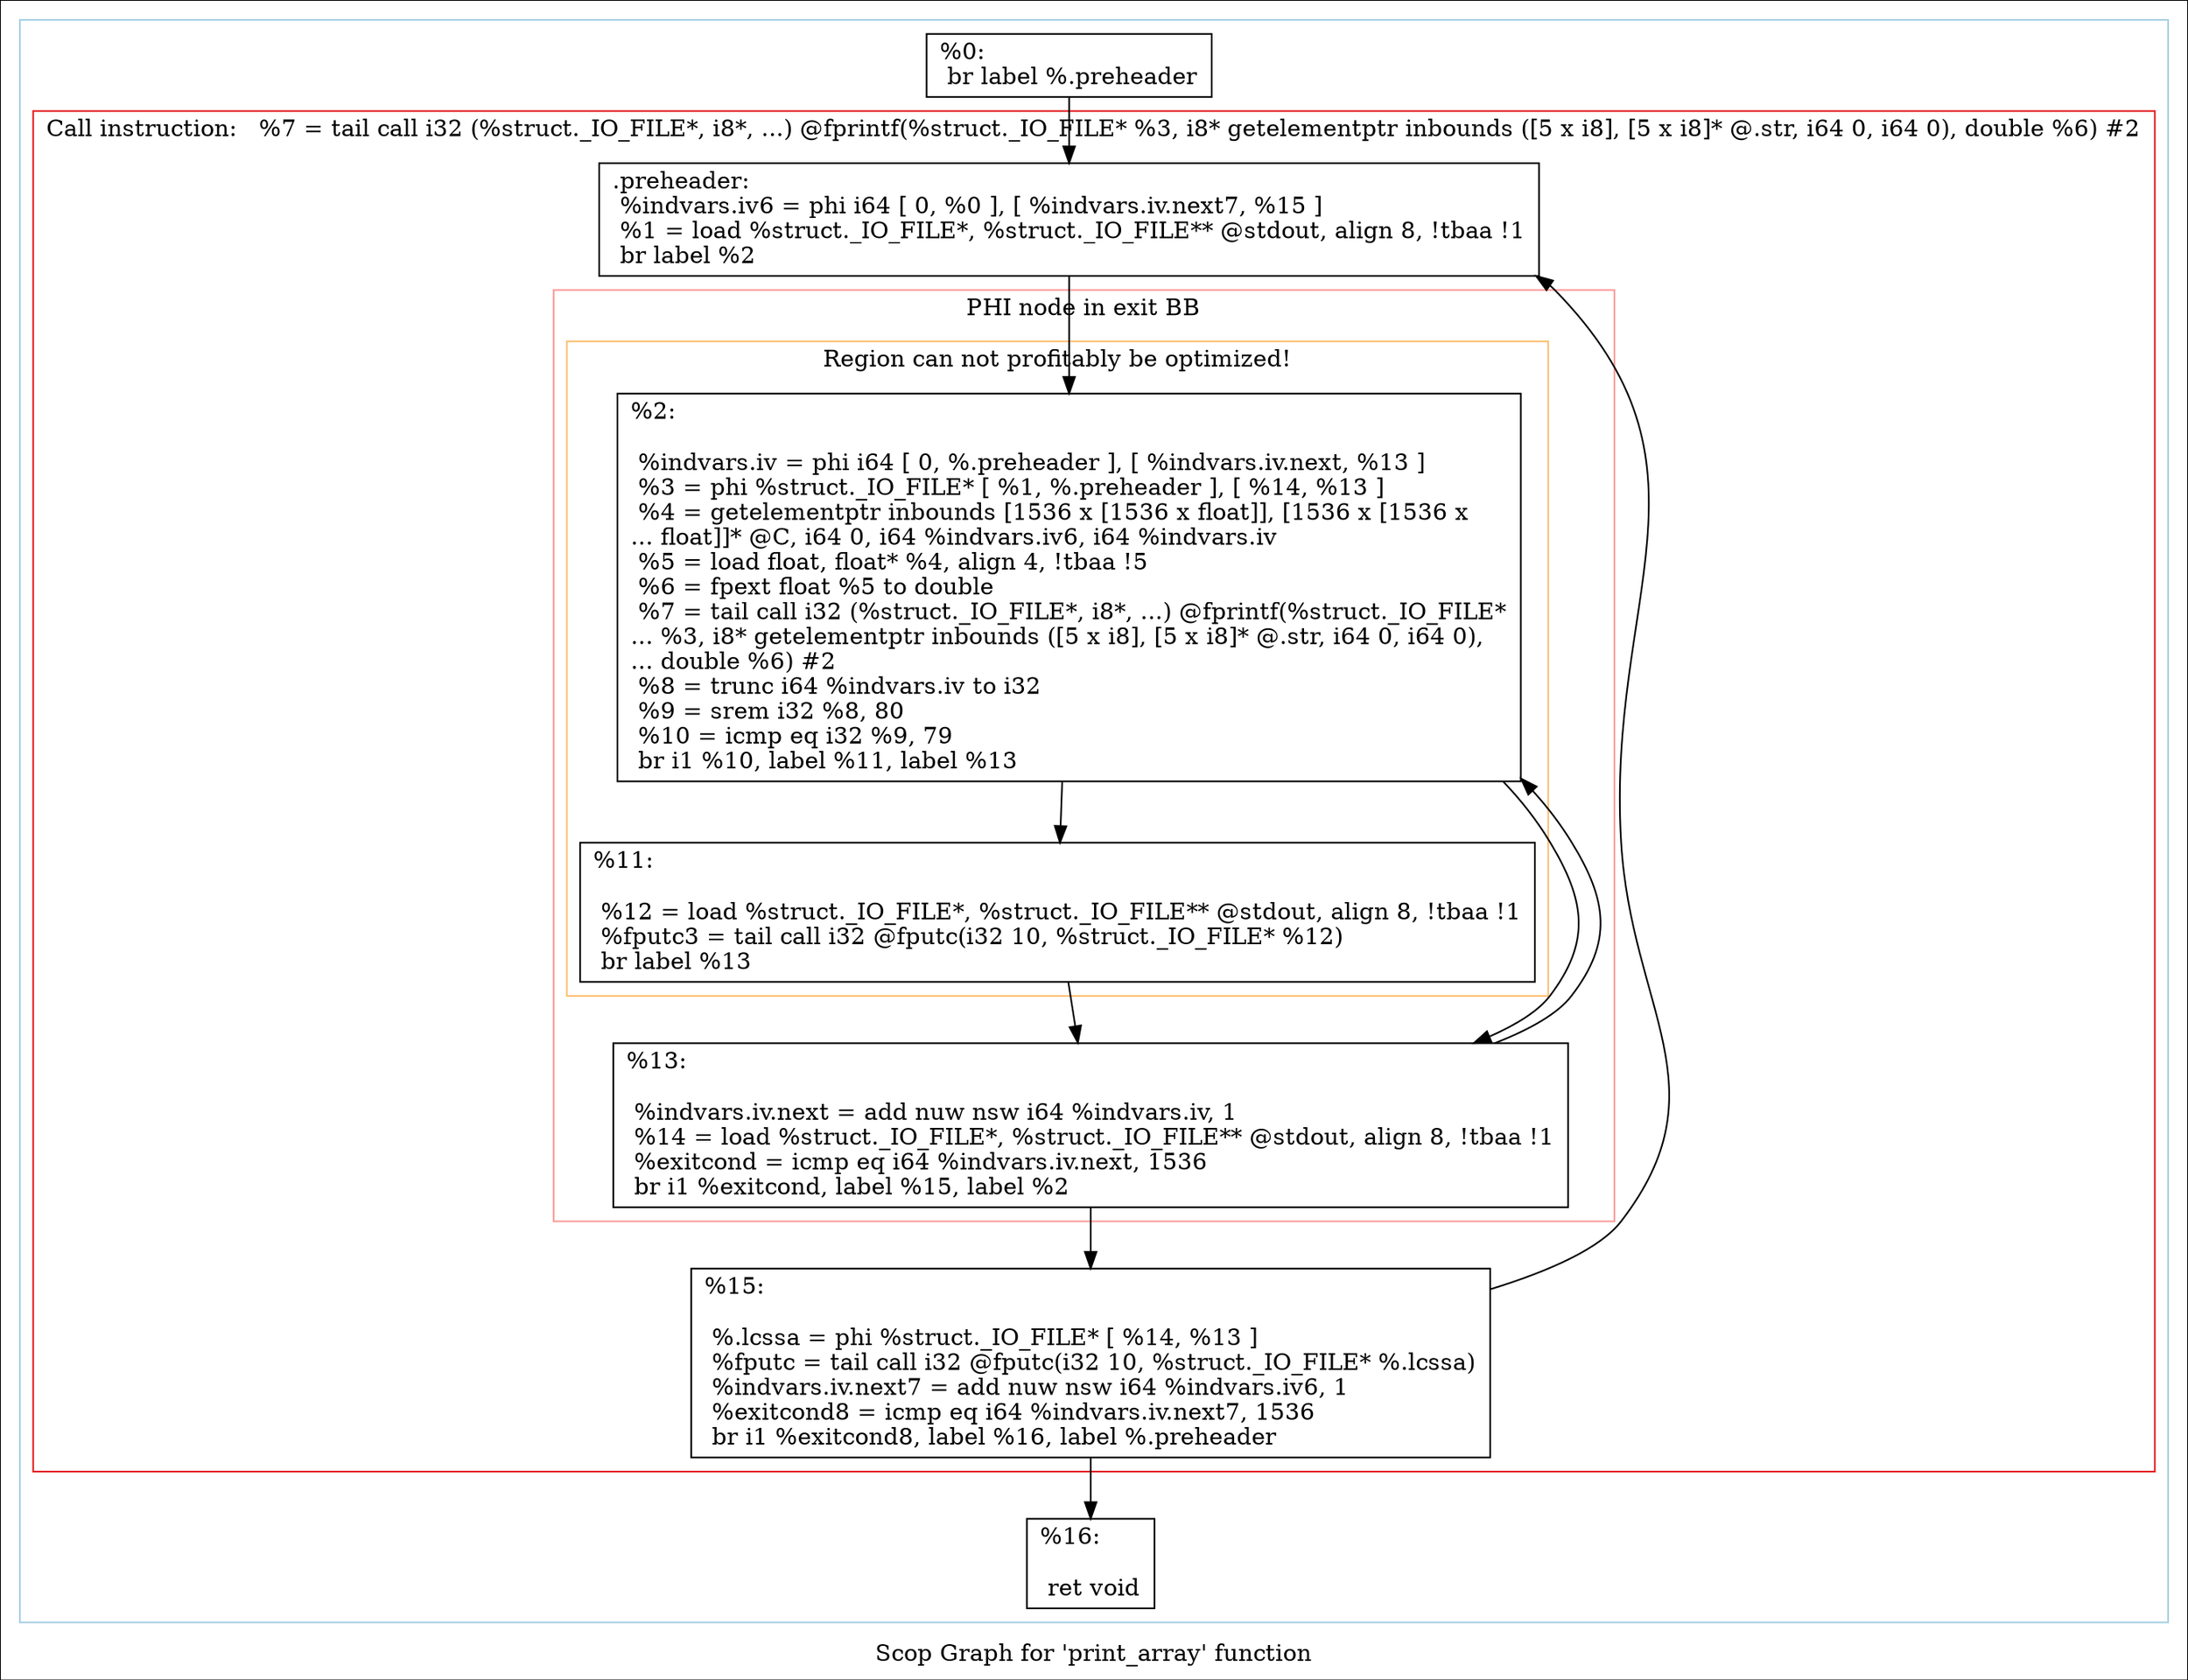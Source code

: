 digraph "Scop Graph for 'print_array' function" {
	label="Scop Graph for 'print_array' function";

	Node0x1630030 [shape=record,label="{%0:\l  br label %.preheader\l}"];
	Node0x1630030 -> Node0x162fc80;
	Node0x162fc80 [shape=record,label="{.preheader:                                       \l  %indvars.iv6 = phi i64 [ 0, %0 ], [ %indvars.iv.next7, %15 ]\l  %1 = load %struct._IO_FILE*, %struct._IO_FILE** @stdout, align 8, !tbaa !1\l  br label %2\l}"];
	Node0x162fc80 -> Node0x162ffb0;
	Node0x162ffb0 [shape=record,label="{%2:\l\l  %indvars.iv = phi i64 [ 0, %.preheader ], [ %indvars.iv.next, %13 ]\l  %3 = phi %struct._IO_FILE* [ %1, %.preheader ], [ %14, %13 ]\l  %4 = getelementptr inbounds [1536 x [1536 x float]], [1536 x [1536 x\l... float]]* @C, i64 0, i64 %indvars.iv6, i64 %indvars.iv\l  %5 = load float, float* %4, align 4, !tbaa !5\l  %6 = fpext float %5 to double\l  %7 = tail call i32 (%struct._IO_FILE*, i8*, ...) @fprintf(%struct._IO_FILE*\l... %3, i8* getelementptr inbounds ([5 x i8], [5 x i8]* @.str, i64 0, i64 0),\l... double %6) #2\l  %8 = trunc i64 %indvars.iv to i32\l  %9 = srem i32 %8, 80\l  %10 = icmp eq i32 %9, 79\l  br i1 %10, label %11, label %13\l}"];
	Node0x162ffb0 -> Node0x1630000;
	Node0x162ffb0 -> Node0x1623f20;
	Node0x1630000 [shape=record,label="{%11:\l\l  %12 = load %struct._IO_FILE*, %struct._IO_FILE** @stdout, align 8, !tbaa !1\l  %fputc3 = tail call i32 @fputc(i32 10, %struct._IO_FILE* %12)\l  br label %13\l}"];
	Node0x1630000 -> Node0x1623f20;
	Node0x1623f20 [shape=record,label="{%13:\l\l  %indvars.iv.next = add nuw nsw i64 %indvars.iv, 1\l  %14 = load %struct._IO_FILE*, %struct._IO_FILE** @stdout, align 8, !tbaa !1\l  %exitcond = icmp eq i64 %indvars.iv.next, 1536\l  br i1 %exitcond, label %15, label %2\l}"];
	Node0x1623f20 -> Node0x1623f40;
	Node0x1623f20 -> Node0x162ffb0[constraint=false];
	Node0x1623f40 [shape=record,label="{%15:\l\l  %.lcssa = phi %struct._IO_FILE* [ %14, %13 ]\l  %fputc = tail call i32 @fputc(i32 10, %struct._IO_FILE* %.lcssa)\l  %indvars.iv.next7 = add nuw nsw i64 %indvars.iv6, 1\l  %exitcond8 = icmp eq i64 %indvars.iv.next7, 1536\l  br i1 %exitcond8, label %16, label %.preheader\l}"];
	Node0x1623f40 -> Node0x162fe20;
	Node0x1623f40 -> Node0x162fc80[constraint=false];
	Node0x162fe20 [shape=record,label="{%16:\l\l  ret void\l}"];
	colorscheme = "paired12"
        subgraph cluster_0x16240e0 {
          label = "";
          style = solid;
          color = 1
          subgraph cluster_0x1630150 {
            label = "Call instruction:   %7 = tail call i32 (%struct._IO_FILE*, i8*, ...) @fprintf(%struct._IO_FILE* %3, i8* getelementptr inbounds ([5 x i8], [5 x i8]* @.str, i64 0, i64 0), double %6) #2";
            style = solid;
            color = 6
            subgraph cluster_0x16300d0 {
              label = "PHI node in exit BB";
              style = solid;
              color = 5
              subgraph cluster_0x1630050 {
                label = "Region can not profitably be optimized!";
                style = solid;
                color = 7
                Node0x162ffb0;
                Node0x1630000;
              }
              Node0x1623f20;
            }
            Node0x162fc80;
            Node0x1623f40;
          }
          Node0x1630030;
          Node0x162fe20;
        }
}
